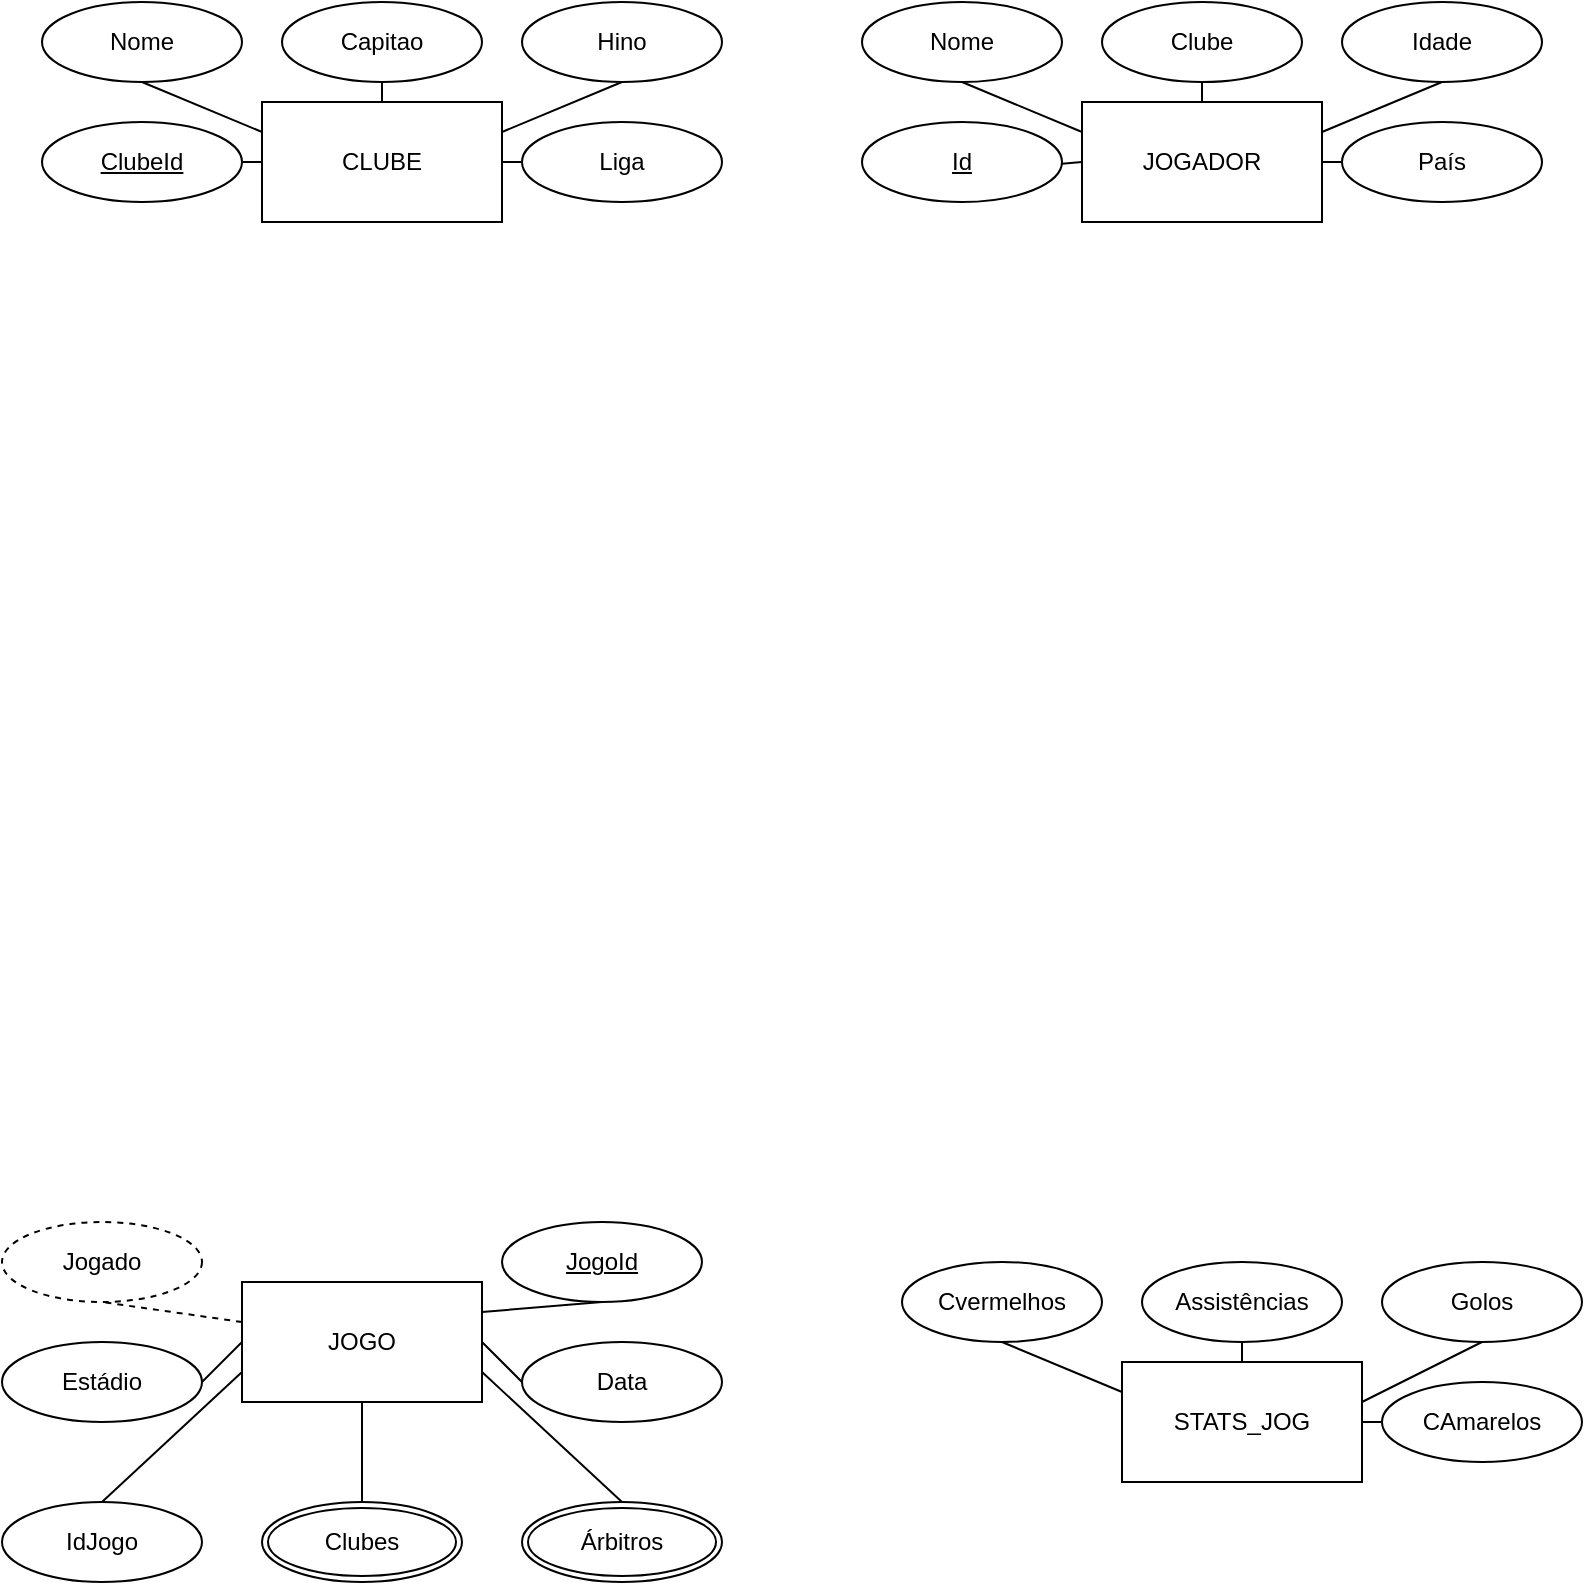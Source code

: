 <mxfile version="28.2.5">
  <diagram name="Página-1" id="ZuBOBz5zoSPugGbZbxMv">
    <mxGraphModel dx="2310" dy="879" grid="1" gridSize="10" guides="1" tooltips="1" connect="1" arrows="1" fold="1" page="1" pageScale="1" pageWidth="827" pageHeight="1169" math="0" shadow="0">
      <root>
        <mxCell id="0" />
        <mxCell id="1" parent="0" />
        <mxCell id="2kuMkGwONnxZ9jZL0DD0-1" value="CLUBE" style="rounded=0;whiteSpace=wrap;html=1;" parent="1" vertex="1">
          <mxGeometry x="-690" y="90" width="120" height="60" as="geometry" />
        </mxCell>
        <mxCell id="2kuMkGwONnxZ9jZL0DD0-2" value="Capitao" style="ellipse;whiteSpace=wrap;html=1;align=center;" parent="1" vertex="1">
          <mxGeometry x="-680" y="40" width="100" height="40" as="geometry" />
        </mxCell>
        <mxCell id="2kuMkGwONnxZ9jZL0DD0-3" value="Hino" style="ellipse;whiteSpace=wrap;html=1;align=center;" parent="1" vertex="1">
          <mxGeometry x="-560" y="40" width="100" height="40" as="geometry" />
        </mxCell>
        <mxCell id="2kuMkGwONnxZ9jZL0DD0-4" value="Liga" style="ellipse;whiteSpace=wrap;html=1;align=center;" parent="1" vertex="1">
          <mxGeometry x="-560" y="100" width="100" height="40" as="geometry" />
        </mxCell>
        <mxCell id="2kuMkGwONnxZ9jZL0DD0-5" value="&lt;u&gt;ClubeId&lt;/u&gt;" style="ellipse;whiteSpace=wrap;html=1;align=center;" parent="1" vertex="1">
          <mxGeometry x="-800" y="100" width="100" height="40" as="geometry" />
        </mxCell>
        <mxCell id="2kuMkGwONnxZ9jZL0DD0-6" value="Nome" style="ellipse;whiteSpace=wrap;html=1;align=center;" parent="1" vertex="1">
          <mxGeometry x="-800" y="40" width="100" height="40" as="geometry" />
        </mxCell>
        <mxCell id="2kuMkGwONnxZ9jZL0DD0-7" value="" style="endArrow=none;html=1;rounded=0;entryX=0;entryY=0.5;entryDx=0;entryDy=0;exitX=1;exitY=0.5;exitDx=0;exitDy=0;" parent="1" source="2kuMkGwONnxZ9jZL0DD0-1" target="2kuMkGwONnxZ9jZL0DD0-4" edge="1">
          <mxGeometry width="50" height="50" relative="1" as="geometry">
            <mxPoint x="-560" y="110" as="sourcePoint" />
            <mxPoint x="-520" y="70" as="targetPoint" />
          </mxGeometry>
        </mxCell>
        <mxCell id="2kuMkGwONnxZ9jZL0DD0-9" value="" style="endArrow=none;html=1;rounded=0;entryX=0.5;entryY=1;entryDx=0;entryDy=0;exitX=1;exitY=0.25;exitDx=0;exitDy=0;" parent="1" source="2kuMkGwONnxZ9jZL0DD0-1" target="2kuMkGwONnxZ9jZL0DD0-3" edge="1">
          <mxGeometry width="50" height="50" relative="1" as="geometry">
            <mxPoint x="-570" y="110" as="sourcePoint" />
            <mxPoint x="-520" y="60" as="targetPoint" />
          </mxGeometry>
        </mxCell>
        <mxCell id="2kuMkGwONnxZ9jZL0DD0-10" value="" style="endArrow=none;html=1;rounded=0;entryX=0.5;entryY=1;entryDx=0;entryDy=0;exitX=0.5;exitY=0;exitDx=0;exitDy=0;" parent="1" source="2kuMkGwONnxZ9jZL0DD0-1" target="2kuMkGwONnxZ9jZL0DD0-2" edge="1">
          <mxGeometry width="50" height="50" relative="1" as="geometry">
            <mxPoint x="-640" y="100" as="sourcePoint" />
            <mxPoint x="-590" y="50" as="targetPoint" />
          </mxGeometry>
        </mxCell>
        <mxCell id="2kuMkGwONnxZ9jZL0DD0-11" value="" style="endArrow=none;html=1;rounded=0;entryX=0.5;entryY=1;entryDx=0;entryDy=0;exitX=0;exitY=0.25;exitDx=0;exitDy=0;" parent="1" source="2kuMkGwONnxZ9jZL0DD0-1" target="2kuMkGwONnxZ9jZL0DD0-6" edge="1">
          <mxGeometry width="50" height="50" relative="1" as="geometry">
            <mxPoint x="-690" y="110" as="sourcePoint" />
            <mxPoint x="-640" y="60" as="targetPoint" />
          </mxGeometry>
        </mxCell>
        <mxCell id="2kuMkGwONnxZ9jZL0DD0-12" value="" style="endArrow=none;html=1;rounded=0;entryX=0;entryY=0.5;entryDx=0;entryDy=0;exitX=1;exitY=0.5;exitDx=0;exitDy=0;" parent="1" source="2kuMkGwONnxZ9jZL0DD0-5" target="2kuMkGwONnxZ9jZL0DD0-1" edge="1">
          <mxGeometry width="50" height="50" relative="1" as="geometry">
            <mxPoint x="-700" y="120" as="sourcePoint" />
            <mxPoint x="-650" y="70" as="targetPoint" />
          </mxGeometry>
        </mxCell>
        <mxCell id="2kuMkGwONnxZ9jZL0DD0-13" value="JOGADOR" style="rounded=0;whiteSpace=wrap;html=1;" parent="1" vertex="1">
          <mxGeometry x="-280" y="90" width="120" height="60" as="geometry" />
        </mxCell>
        <mxCell id="2kuMkGwONnxZ9jZL0DD0-14" value="Clube" style="ellipse;whiteSpace=wrap;html=1;align=center;" parent="1" vertex="1">
          <mxGeometry x="-270" y="40" width="100" height="40" as="geometry" />
        </mxCell>
        <mxCell id="2kuMkGwONnxZ9jZL0DD0-15" value="Idade" style="ellipse;whiteSpace=wrap;html=1;align=center;" parent="1" vertex="1">
          <mxGeometry x="-150" y="40" width="100" height="40" as="geometry" />
        </mxCell>
        <mxCell id="2kuMkGwONnxZ9jZL0DD0-16" value="País" style="ellipse;whiteSpace=wrap;html=1;align=center;" parent="1" vertex="1">
          <mxGeometry x="-150" y="100" width="100" height="40" as="geometry" />
        </mxCell>
        <mxCell id="2kuMkGwONnxZ9jZL0DD0-17" value="Nome" style="ellipse;whiteSpace=wrap;html=1;align=center;" parent="1" vertex="1">
          <mxGeometry x="-390" y="40" width="100" height="40" as="geometry" />
        </mxCell>
        <mxCell id="2kuMkGwONnxZ9jZL0DD0-18" value="Id" style="ellipse;whiteSpace=wrap;html=1;align=center;fontStyle=4;" parent="1" vertex="1">
          <mxGeometry x="-390" y="100" width="100" height="40" as="geometry" />
        </mxCell>
        <mxCell id="2kuMkGwONnxZ9jZL0DD0-19" value="" style="endArrow=none;html=1;rounded=0;entryX=0;entryY=0.5;entryDx=0;entryDy=0;exitX=1;exitY=0.5;exitDx=0;exitDy=0;" parent="1" source="2kuMkGwONnxZ9jZL0DD0-13" target="2kuMkGwONnxZ9jZL0DD0-16" edge="1">
          <mxGeometry width="50" height="50" relative="1" as="geometry">
            <mxPoint x="-140" y="100" as="sourcePoint" />
            <mxPoint x="-110" y="70" as="targetPoint" />
          </mxGeometry>
        </mxCell>
        <mxCell id="2kuMkGwONnxZ9jZL0DD0-20" value="" style="endArrow=none;html=1;rounded=0;entryX=0.5;entryY=1;entryDx=0;entryDy=0;exitX=1;exitY=0.25;exitDx=0;exitDy=0;" parent="1" source="2kuMkGwONnxZ9jZL0DD0-13" target="2kuMkGwONnxZ9jZL0DD0-15" edge="1">
          <mxGeometry width="50" height="50" relative="1" as="geometry">
            <mxPoint x="-150" y="90" as="sourcePoint" />
            <mxPoint x="-110" y="60" as="targetPoint" />
          </mxGeometry>
        </mxCell>
        <mxCell id="2kuMkGwONnxZ9jZL0DD0-21" value="" style="endArrow=none;html=1;rounded=0;entryX=0.5;entryY=1;entryDx=0;entryDy=0;exitX=0.5;exitY=0;exitDx=0;exitDy=0;" parent="1" source="2kuMkGwONnxZ9jZL0DD0-13" target="2kuMkGwONnxZ9jZL0DD0-14" edge="1">
          <mxGeometry width="50" height="50" relative="1" as="geometry">
            <mxPoint x="-200" y="80" as="sourcePoint" />
            <mxPoint x="-170" y="40" as="targetPoint" />
          </mxGeometry>
        </mxCell>
        <mxCell id="2kuMkGwONnxZ9jZL0DD0-22" value="" style="endArrow=none;html=1;rounded=0;entryX=0.5;entryY=1;entryDx=0;entryDy=0;exitX=0;exitY=0.25;exitDx=0;exitDy=0;" parent="1" source="2kuMkGwONnxZ9jZL0DD0-13" target="2kuMkGwONnxZ9jZL0DD0-17" edge="1">
          <mxGeometry width="50" height="50" relative="1" as="geometry">
            <mxPoint x="-280" y="110" as="sourcePoint" />
            <mxPoint x="-230" y="60" as="targetPoint" />
          </mxGeometry>
        </mxCell>
        <mxCell id="2kuMkGwONnxZ9jZL0DD0-23" value="" style="endArrow=none;html=1;rounded=0;entryX=0;entryY=0.5;entryDx=0;entryDy=0;" parent="1" source="2kuMkGwONnxZ9jZL0DD0-18" target="2kuMkGwONnxZ9jZL0DD0-13" edge="1">
          <mxGeometry width="50" height="50" relative="1" as="geometry">
            <mxPoint x="-290" y="120" as="sourcePoint" />
            <mxPoint x="-240" y="70" as="targetPoint" />
          </mxGeometry>
        </mxCell>
        <mxCell id="5QYFWvVq_h9e9N5WB5YZ-1" value="JOGO" style="rounded=0;whiteSpace=wrap;html=1;" vertex="1" parent="1">
          <mxGeometry x="-700" y="680" width="120" height="60" as="geometry" />
        </mxCell>
        <mxCell id="5QYFWvVq_h9e9N5WB5YZ-4" value="Estádio" style="ellipse;whiteSpace=wrap;html=1;align=center;" vertex="1" parent="1">
          <mxGeometry x="-820" y="710" width="100" height="40" as="geometry" />
        </mxCell>
        <mxCell id="5QYFWvVq_h9e9N5WB5YZ-5" value="IdJogo" style="ellipse;whiteSpace=wrap;html=1;align=center;" vertex="1" parent="1">
          <mxGeometry x="-820" y="790" width="100" height="40" as="geometry" />
        </mxCell>
        <mxCell id="5QYFWvVq_h9e9N5WB5YZ-6" value="Clubes" style="ellipse;shape=doubleEllipse;margin=3;whiteSpace=wrap;html=1;align=center;" vertex="1" parent="1">
          <mxGeometry x="-690" y="790" width="100" height="40" as="geometry" />
        </mxCell>
        <mxCell id="5QYFWvVq_h9e9N5WB5YZ-8" value="Árbitros" style="ellipse;shape=doubleEllipse;margin=3;whiteSpace=wrap;html=1;align=center;" vertex="1" parent="1">
          <mxGeometry x="-560" y="790" width="100" height="40" as="geometry" />
        </mxCell>
        <mxCell id="5QYFWvVq_h9e9N5WB5YZ-10" value="STATS_JOG" style="rounded=0;whiteSpace=wrap;html=1;" vertex="1" parent="1">
          <mxGeometry x="-260" y="720" width="120" height="60" as="geometry" />
        </mxCell>
        <mxCell id="5QYFWvVq_h9e9N5WB5YZ-11" value="" style="endArrow=none;html=1;rounded=0;entryX=0;entryY=0.75;entryDx=0;entryDy=0;exitX=0.5;exitY=0;exitDx=0;exitDy=0;" edge="1" parent="1" source="5QYFWvVq_h9e9N5WB5YZ-5" target="5QYFWvVq_h9e9N5WB5YZ-1">
          <mxGeometry width="50" height="50" relative="1" as="geometry">
            <mxPoint x="-760" y="740" as="sourcePoint" />
            <mxPoint x="-720" y="700" as="targetPoint" />
          </mxGeometry>
        </mxCell>
        <mxCell id="5QYFWvVq_h9e9N5WB5YZ-12" value="" style="endArrow=none;html=1;rounded=0;entryX=0;entryY=0.5;entryDx=0;entryDy=0;exitX=1;exitY=0.5;exitDx=0;exitDy=0;" edge="1" parent="1" source="5QYFWvVq_h9e9N5WB5YZ-4" target="5QYFWvVq_h9e9N5WB5YZ-1">
          <mxGeometry width="50" height="50" relative="1" as="geometry">
            <mxPoint x="-720" y="660" as="sourcePoint" />
            <mxPoint x="-670" y="660" as="targetPoint" />
          </mxGeometry>
        </mxCell>
        <mxCell id="5QYFWvVq_h9e9N5WB5YZ-13" value="" style="endArrow=none;html=1;rounded=0;entryX=0.5;entryY=1;entryDx=0;entryDy=0;exitX=0.5;exitY=0;exitDx=0;exitDy=0;" edge="1" parent="1" source="5QYFWvVq_h9e9N5WB5YZ-6" target="5QYFWvVq_h9e9N5WB5YZ-1">
          <mxGeometry width="50" height="50" relative="1" as="geometry">
            <mxPoint x="-640" y="750" as="sourcePoint" />
            <mxPoint x="-590" y="700" as="targetPoint" />
          </mxGeometry>
        </mxCell>
        <mxCell id="5QYFWvVq_h9e9N5WB5YZ-14" value="" style="endArrow=none;html=1;rounded=0;entryX=1;entryY=0.75;entryDx=0;entryDy=0;exitX=0.5;exitY=0;exitDx=0;exitDy=0;" edge="1" parent="1" source="5QYFWvVq_h9e9N5WB5YZ-8" target="5QYFWvVq_h9e9N5WB5YZ-1">
          <mxGeometry width="50" height="50" relative="1" as="geometry">
            <mxPoint x="-500" y="720" as="sourcePoint" />
            <mxPoint x="-460" y="700" as="targetPoint" />
          </mxGeometry>
        </mxCell>
        <mxCell id="5QYFWvVq_h9e9N5WB5YZ-15" value="Assistências" style="ellipse;whiteSpace=wrap;html=1;align=center;" vertex="1" parent="1">
          <mxGeometry x="-250" y="670" width="100" height="40" as="geometry" />
        </mxCell>
        <mxCell id="5QYFWvVq_h9e9N5WB5YZ-17" value="Golos" style="ellipse;whiteSpace=wrap;html=1;align=center;" vertex="1" parent="1">
          <mxGeometry x="-130" y="670" width="100" height="40" as="geometry" />
        </mxCell>
        <mxCell id="5QYFWvVq_h9e9N5WB5YZ-19" value="" style="endArrow=none;html=1;rounded=0;entryX=0.5;entryY=1;entryDx=0;entryDy=0;" edge="1" parent="1" target="5QYFWvVq_h9e9N5WB5YZ-17">
          <mxGeometry width="50" height="50" relative="1" as="geometry">
            <mxPoint x="-140" y="740" as="sourcePoint" />
            <mxPoint x="-90" y="690" as="targetPoint" />
          </mxGeometry>
        </mxCell>
        <mxCell id="5QYFWvVq_h9e9N5WB5YZ-23" value="" style="endArrow=none;html=1;rounded=0;entryX=0.5;entryY=1;entryDx=0;entryDy=0;" edge="1" parent="1" target="5QYFWvVq_h9e9N5WB5YZ-15">
          <mxGeometry width="50" height="50" relative="1" as="geometry">
            <mxPoint x="-200" y="720" as="sourcePoint" />
            <mxPoint x="-150" y="670" as="targetPoint" />
          </mxGeometry>
        </mxCell>
        <mxCell id="5QYFWvVq_h9e9N5WB5YZ-24" value="CAmarelos" style="ellipse;whiteSpace=wrap;html=1;align=center;" vertex="1" parent="1">
          <mxGeometry x="-130" y="730" width="100" height="40" as="geometry" />
        </mxCell>
        <mxCell id="5QYFWvVq_h9e9N5WB5YZ-25" value="Cvermelhos" style="ellipse;whiteSpace=wrap;html=1;align=center;" vertex="1" parent="1">
          <mxGeometry x="-370" y="670" width="100" height="40" as="geometry" />
        </mxCell>
        <mxCell id="5QYFWvVq_h9e9N5WB5YZ-26" value="" style="endArrow=none;html=1;rounded=0;entryX=0.5;entryY=1;entryDx=0;entryDy=0;exitX=0;exitY=0.25;exitDx=0;exitDy=0;" edge="1" parent="1" source="5QYFWvVq_h9e9N5WB5YZ-10" target="5QYFWvVq_h9e9N5WB5YZ-25">
          <mxGeometry width="50" height="50" relative="1" as="geometry">
            <mxPoint x="-260" y="710" as="sourcePoint" />
            <mxPoint x="-210" y="690" as="targetPoint" />
          </mxGeometry>
        </mxCell>
        <mxCell id="5QYFWvVq_h9e9N5WB5YZ-27" value="" style="endArrow=none;html=1;rounded=0;entryX=1;entryY=0.5;entryDx=0;entryDy=0;exitX=0;exitY=0.5;exitDx=0;exitDy=0;" edge="1" parent="1" source="5QYFWvVq_h9e9N5WB5YZ-24" target="5QYFWvVq_h9e9N5WB5YZ-10">
          <mxGeometry width="50" height="50" relative="1" as="geometry">
            <mxPoint x="-120" y="750" as="sourcePoint" />
            <mxPoint x="-243" y="710" as="targetPoint" />
          </mxGeometry>
        </mxCell>
        <mxCell id="5QYFWvVq_h9e9N5WB5YZ-30" value="Data" style="ellipse;whiteSpace=wrap;html=1;align=center;" vertex="1" parent="1">
          <mxGeometry x="-560" y="710" width="100" height="40" as="geometry" />
        </mxCell>
        <mxCell id="5QYFWvVq_h9e9N5WB5YZ-33" value="" style="endArrow=none;dashed=1;html=1;rounded=0;entryX=0.5;entryY=1;entryDx=0;entryDy=0;" edge="1" parent="1" target="5QYFWvVq_h9e9N5WB5YZ-34">
          <mxGeometry width="50" height="50" relative="1" as="geometry">
            <mxPoint x="-700" y="700" as="sourcePoint" />
            <mxPoint x="-650" y="650" as="targetPoint" />
          </mxGeometry>
        </mxCell>
        <mxCell id="5QYFWvVq_h9e9N5WB5YZ-34" value="Jogado" style="ellipse;whiteSpace=wrap;html=1;align=center;dashed=1;" vertex="1" parent="1">
          <mxGeometry x="-820" y="650" width="100" height="40" as="geometry" />
        </mxCell>
        <mxCell id="5QYFWvVq_h9e9N5WB5YZ-35" value="&lt;u&gt;JogoId&lt;/u&gt;" style="ellipse;whiteSpace=wrap;html=1;align=center;" vertex="1" parent="1">
          <mxGeometry x="-570" y="650" width="100" height="40" as="geometry" />
        </mxCell>
        <mxCell id="5QYFWvVq_h9e9N5WB5YZ-36" value="" style="endArrow=none;html=1;rounded=0;entryX=0;entryY=0.5;entryDx=0;entryDy=0;exitX=1;exitY=0.5;exitDx=0;exitDy=0;" edge="1" parent="1" source="5QYFWvVq_h9e9N5WB5YZ-1" target="5QYFWvVq_h9e9N5WB5YZ-30">
          <mxGeometry width="50" height="50" relative="1" as="geometry">
            <mxPoint x="-560" y="680" as="sourcePoint" />
            <mxPoint x="-530" y="660" as="targetPoint" />
          </mxGeometry>
        </mxCell>
        <mxCell id="5QYFWvVq_h9e9N5WB5YZ-37" value="" style="endArrow=none;html=1;rounded=0;entryX=0.5;entryY=1;entryDx=0;entryDy=0;exitX=1;exitY=0.25;exitDx=0;exitDy=0;" edge="1" parent="1" source="5QYFWvVq_h9e9N5WB5YZ-1" target="5QYFWvVq_h9e9N5WB5YZ-35">
          <mxGeometry width="50" height="50" relative="1" as="geometry">
            <mxPoint x="-580" y="660" as="sourcePoint" />
            <mxPoint x="-530" y="640" as="targetPoint" />
          </mxGeometry>
        </mxCell>
      </root>
    </mxGraphModel>
  </diagram>
</mxfile>
